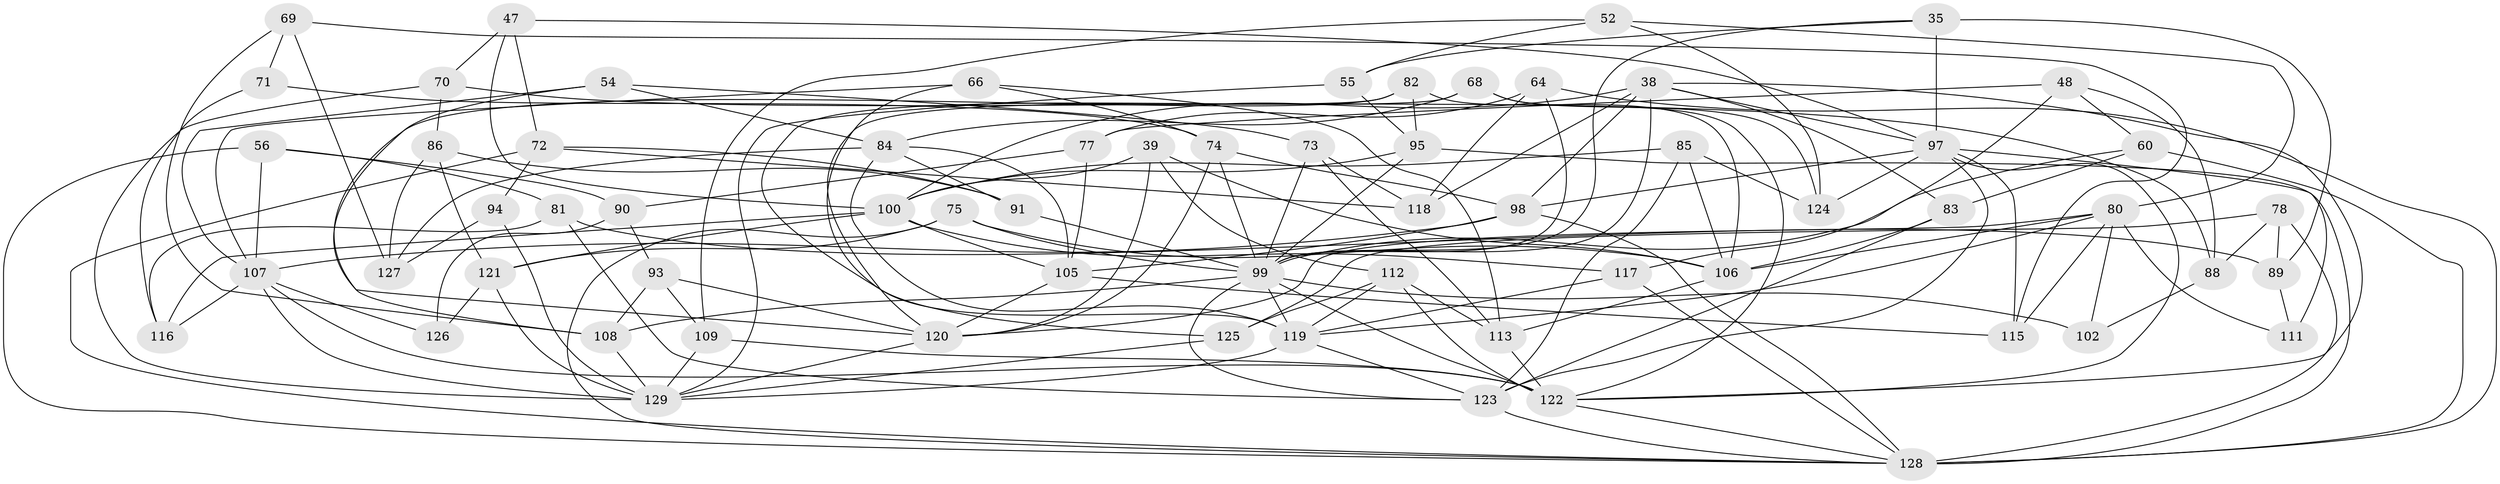 // original degree distribution, {4: 1.0}
// Generated by graph-tools (version 1.1) at 2025/01/03/04/25 22:01:36]
// undirected, 64 vertices, 163 edges
graph export_dot {
graph [start="1"]
  node [color=gray90,style=filled];
  35 [super="+22"];
  38 [super="+8"];
  39;
  47;
  48;
  52;
  54;
  55;
  56;
  60;
  64;
  66;
  68;
  69;
  70;
  71;
  72 [super="+2"];
  73;
  74 [super="+4"];
  75;
  77;
  78;
  80 [super="+34"];
  81;
  82;
  83;
  84 [super="+44+76"];
  85;
  86;
  88;
  89;
  90;
  91;
  93;
  94;
  95 [super="+50+41"];
  97 [super="+24+14+57"];
  98 [super="+65"];
  99 [super="+9+67+79+58"];
  100 [super="+59"];
  102;
  105 [super="+96"];
  106 [super="+12+23"];
  107 [super="+32+43"];
  108 [super="+101+42"];
  109;
  111;
  112 [super="+31+61"];
  113 [super="+19"];
  115;
  116;
  117;
  118;
  119 [super="+104"];
  120 [super="+3+46+13"];
  121 [super="+27"];
  122 [super="+20+110+29+87"];
  123 [super="+37+62"];
  124;
  125;
  126;
  127;
  128 [super="+28+53+103"];
  129 [super="+26+63+30+114"];
  35 -- 89;
  35 -- 97 [weight=3];
  35 -- 55;
  35 -- 99;
  38 -- 98 [weight=2];
  38 -- 83;
  38 -- 118;
  38 -- 122;
  38 -- 100;
  38 -- 99;
  38 -- 97;
  39 -- 106;
  39 -- 120;
  39 -- 100;
  39 -- 112;
  47 -- 70;
  47 -- 97;
  47 -- 72;
  47 -- 100;
  48 -- 60;
  48 -- 117;
  48 -- 88;
  48 -- 77;
  52 -- 109;
  52 -- 55;
  52 -- 124;
  52 -- 80;
  54 -- 73;
  54 -- 120;
  54 -- 107;
  54 -- 84;
  55 -- 95;
  55 -- 129;
  56 -- 81;
  56 -- 90;
  56 -- 128;
  56 -- 107;
  60 -- 83;
  60 -- 99;
  60 -- 128;
  64 -- 118;
  64 -- 77;
  64 -- 128;
  64 -- 99;
  66 -- 74;
  66 -- 113;
  66 -- 107;
  66 -- 119;
  68 -- 124;
  68 -- 120;
  68 -- 122;
  68 -- 84;
  69 -- 71;
  69 -- 115;
  69 -- 127;
  69 -- 108;
  70 -- 86;
  70 -- 88;
  70 -- 129;
  71 -- 116;
  71 -- 74 [weight=2];
  72 -- 118;
  72 -- 94 [weight=2];
  72 -- 91;
  72 -- 128;
  73 -- 118;
  73 -- 113;
  73 -- 99;
  74 -- 120;
  74 -- 98;
  74 -- 99;
  75 -- 121;
  75 -- 106;
  75 -- 99;
  75 -- 128;
  77 -- 90;
  77 -- 105;
  78 -- 89;
  78 -- 88;
  78 -- 128;
  78 -- 125;
  80 -- 102;
  80 -- 111;
  80 -- 115;
  80 -- 120 [weight=2];
  80 -- 106;
  80 -- 119;
  81 -- 116;
  81 -- 89;
  81 -- 123;
  82 -- 106;
  82 -- 95;
  82 -- 125;
  82 -- 108;
  83 -- 106;
  83 -- 123;
  84 -- 127;
  84 -- 105 [weight=2];
  84 -- 119 [weight=2];
  84 -- 91;
  85 -- 100;
  85 -- 124;
  85 -- 106;
  85 -- 123;
  86 -- 127;
  86 -- 91;
  86 -- 121;
  88 -- 102;
  89 -- 111;
  90 -- 93;
  90 -- 126;
  91 -- 99;
  93 -- 109;
  93 -- 108;
  93 -- 120;
  94 -- 129;
  94 -- 127;
  95 -- 128 [weight=3];
  95 -- 99 [weight=2];
  95 -- 100;
  97 -- 98;
  97 -- 123 [weight=2];
  97 -- 111 [weight=2];
  97 -- 124;
  97 -- 122 [weight=2];
  97 -- 115;
  98 -- 105;
  98 -- 128 [weight=2];
  98 -- 107;
  99 -- 108 [weight=5];
  99 -- 122;
  99 -- 102 [weight=2];
  99 -- 119 [weight=3];
  99 -- 123;
  100 -- 117;
  100 -- 105 [weight=2];
  100 -- 116;
  100 -- 121;
  105 -- 120;
  105 -- 115;
  106 -- 113 [weight=2];
  107 -- 116;
  107 -- 129;
  107 -- 122;
  107 -- 126;
  108 -- 129 [weight=2];
  109 -- 122;
  109 -- 129;
  112 -- 119 [weight=2];
  112 -- 122 [weight=3];
  112 -- 113;
  112 -- 125;
  113 -- 122;
  117 -- 128;
  117 -- 119;
  119 -- 123;
  119 -- 129;
  120 -- 129 [weight=2];
  121 -- 126 [weight=2];
  121 -- 129;
  122 -- 128;
  123 -- 128;
  125 -- 129;
}

